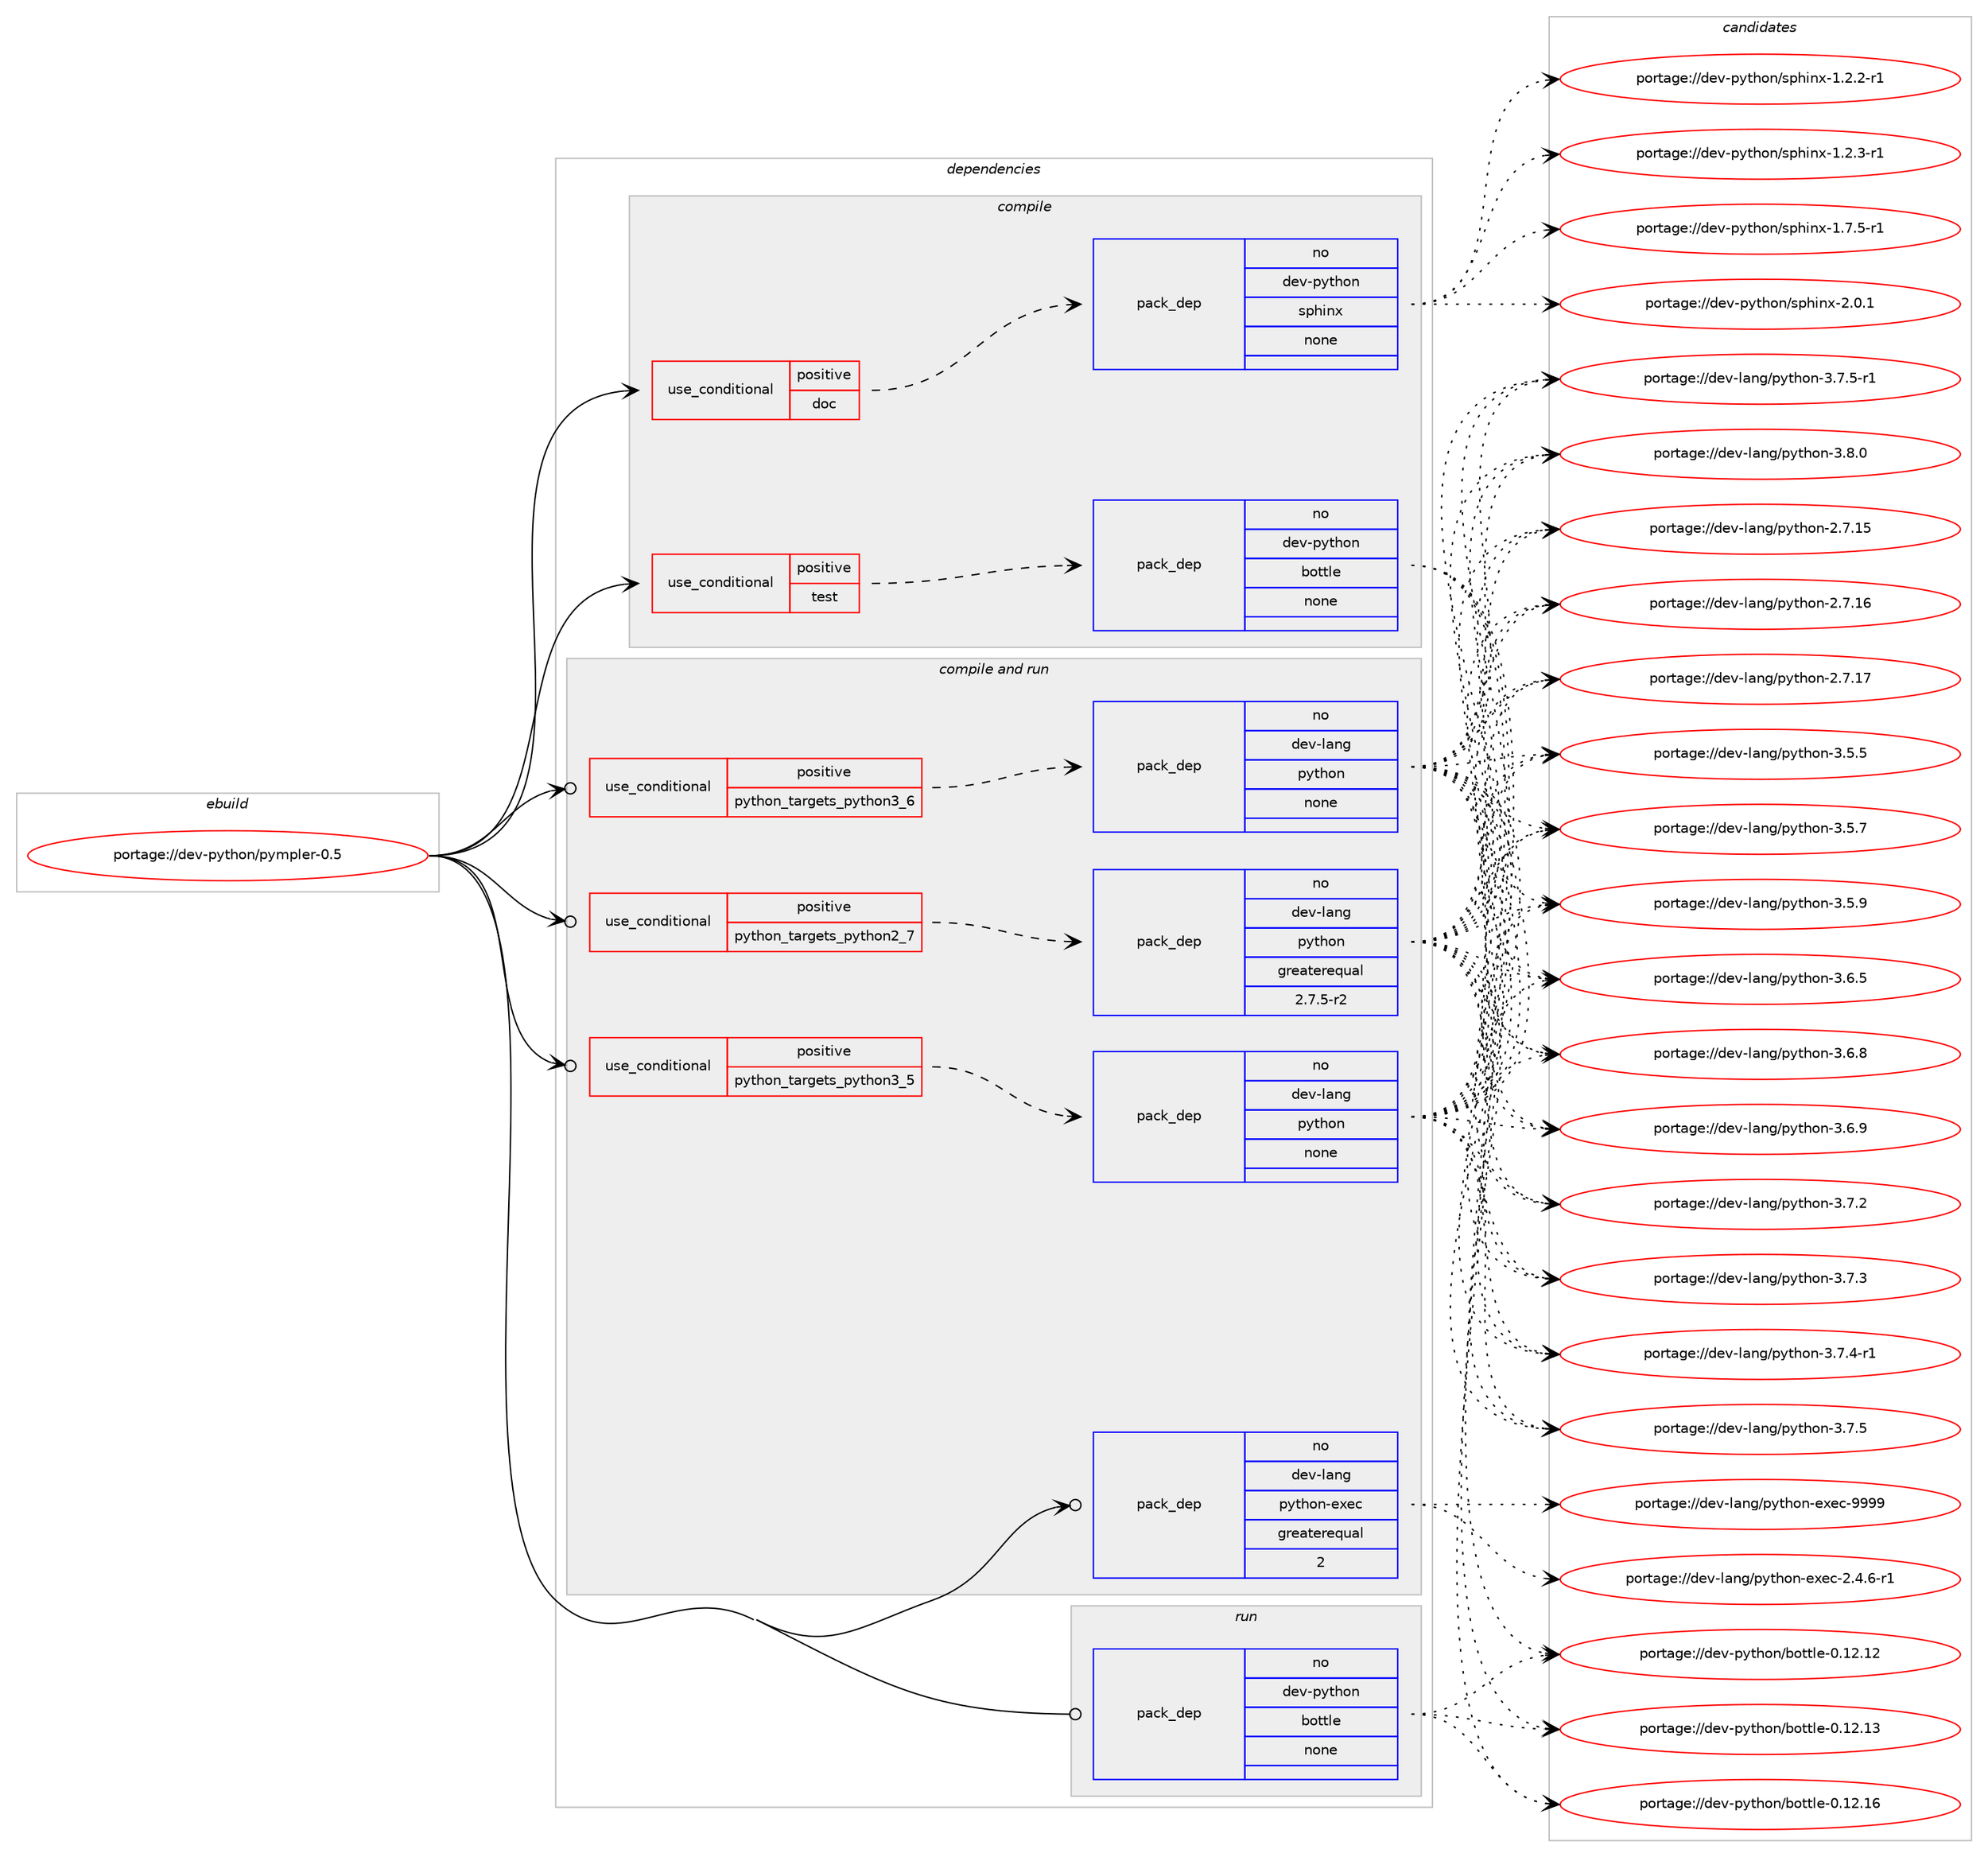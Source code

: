 digraph prolog {

# *************
# Graph options
# *************

newrank=true;
concentrate=true;
compound=true;
graph [rankdir=LR,fontname=Helvetica,fontsize=10,ranksep=1.5];#, ranksep=2.5, nodesep=0.2];
edge  [arrowhead=vee];
node  [fontname=Helvetica,fontsize=10];

# **********
# The ebuild
# **********

subgraph cluster_leftcol {
color=gray;
rank=same;
label=<<i>ebuild</i>>;
id [label="portage://dev-python/pympler-0.5", color=red, width=4, href="../dev-python/pympler-0.5.svg"];
}

# ****************
# The dependencies
# ****************

subgraph cluster_midcol {
color=gray;
label=<<i>dependencies</i>>;
subgraph cluster_compile {
fillcolor="#eeeeee";
style=filled;
label=<<i>compile</i>>;
subgraph cond35568 {
dependency162010 [label=<<TABLE BORDER="0" CELLBORDER="1" CELLSPACING="0" CELLPADDING="4"><TR><TD ROWSPAN="3" CELLPADDING="10">use_conditional</TD></TR><TR><TD>positive</TD></TR><TR><TD>doc</TD></TR></TABLE>>, shape=none, color=red];
subgraph pack123073 {
dependency162011 [label=<<TABLE BORDER="0" CELLBORDER="1" CELLSPACING="0" CELLPADDING="4" WIDTH="220"><TR><TD ROWSPAN="6" CELLPADDING="30">pack_dep</TD></TR><TR><TD WIDTH="110">no</TD></TR><TR><TD>dev-python</TD></TR><TR><TD>sphinx</TD></TR><TR><TD>none</TD></TR><TR><TD></TD></TR></TABLE>>, shape=none, color=blue];
}
dependency162010:e -> dependency162011:w [weight=20,style="dashed",arrowhead="vee"];
}
id:e -> dependency162010:w [weight=20,style="solid",arrowhead="vee"];
subgraph cond35569 {
dependency162012 [label=<<TABLE BORDER="0" CELLBORDER="1" CELLSPACING="0" CELLPADDING="4"><TR><TD ROWSPAN="3" CELLPADDING="10">use_conditional</TD></TR><TR><TD>positive</TD></TR><TR><TD>test</TD></TR></TABLE>>, shape=none, color=red];
subgraph pack123074 {
dependency162013 [label=<<TABLE BORDER="0" CELLBORDER="1" CELLSPACING="0" CELLPADDING="4" WIDTH="220"><TR><TD ROWSPAN="6" CELLPADDING="30">pack_dep</TD></TR><TR><TD WIDTH="110">no</TD></TR><TR><TD>dev-python</TD></TR><TR><TD>bottle</TD></TR><TR><TD>none</TD></TR><TR><TD></TD></TR></TABLE>>, shape=none, color=blue];
}
dependency162012:e -> dependency162013:w [weight=20,style="dashed",arrowhead="vee"];
}
id:e -> dependency162012:w [weight=20,style="solid",arrowhead="vee"];
}
subgraph cluster_compileandrun {
fillcolor="#eeeeee";
style=filled;
label=<<i>compile and run</i>>;
subgraph cond35570 {
dependency162014 [label=<<TABLE BORDER="0" CELLBORDER="1" CELLSPACING="0" CELLPADDING="4"><TR><TD ROWSPAN="3" CELLPADDING="10">use_conditional</TD></TR><TR><TD>positive</TD></TR><TR><TD>python_targets_python2_7</TD></TR></TABLE>>, shape=none, color=red];
subgraph pack123075 {
dependency162015 [label=<<TABLE BORDER="0" CELLBORDER="1" CELLSPACING="0" CELLPADDING="4" WIDTH="220"><TR><TD ROWSPAN="6" CELLPADDING="30">pack_dep</TD></TR><TR><TD WIDTH="110">no</TD></TR><TR><TD>dev-lang</TD></TR><TR><TD>python</TD></TR><TR><TD>greaterequal</TD></TR><TR><TD>2.7.5-r2</TD></TR></TABLE>>, shape=none, color=blue];
}
dependency162014:e -> dependency162015:w [weight=20,style="dashed",arrowhead="vee"];
}
id:e -> dependency162014:w [weight=20,style="solid",arrowhead="odotvee"];
subgraph cond35571 {
dependency162016 [label=<<TABLE BORDER="0" CELLBORDER="1" CELLSPACING="0" CELLPADDING="4"><TR><TD ROWSPAN="3" CELLPADDING="10">use_conditional</TD></TR><TR><TD>positive</TD></TR><TR><TD>python_targets_python3_5</TD></TR></TABLE>>, shape=none, color=red];
subgraph pack123076 {
dependency162017 [label=<<TABLE BORDER="0" CELLBORDER="1" CELLSPACING="0" CELLPADDING="4" WIDTH="220"><TR><TD ROWSPAN="6" CELLPADDING="30">pack_dep</TD></TR><TR><TD WIDTH="110">no</TD></TR><TR><TD>dev-lang</TD></TR><TR><TD>python</TD></TR><TR><TD>none</TD></TR><TR><TD></TD></TR></TABLE>>, shape=none, color=blue];
}
dependency162016:e -> dependency162017:w [weight=20,style="dashed",arrowhead="vee"];
}
id:e -> dependency162016:w [weight=20,style="solid",arrowhead="odotvee"];
subgraph cond35572 {
dependency162018 [label=<<TABLE BORDER="0" CELLBORDER="1" CELLSPACING="0" CELLPADDING="4"><TR><TD ROWSPAN="3" CELLPADDING="10">use_conditional</TD></TR><TR><TD>positive</TD></TR><TR><TD>python_targets_python3_6</TD></TR></TABLE>>, shape=none, color=red];
subgraph pack123077 {
dependency162019 [label=<<TABLE BORDER="0" CELLBORDER="1" CELLSPACING="0" CELLPADDING="4" WIDTH="220"><TR><TD ROWSPAN="6" CELLPADDING="30">pack_dep</TD></TR><TR><TD WIDTH="110">no</TD></TR><TR><TD>dev-lang</TD></TR><TR><TD>python</TD></TR><TR><TD>none</TD></TR><TR><TD></TD></TR></TABLE>>, shape=none, color=blue];
}
dependency162018:e -> dependency162019:w [weight=20,style="dashed",arrowhead="vee"];
}
id:e -> dependency162018:w [weight=20,style="solid",arrowhead="odotvee"];
subgraph pack123078 {
dependency162020 [label=<<TABLE BORDER="0" CELLBORDER="1" CELLSPACING="0" CELLPADDING="4" WIDTH="220"><TR><TD ROWSPAN="6" CELLPADDING="30">pack_dep</TD></TR><TR><TD WIDTH="110">no</TD></TR><TR><TD>dev-lang</TD></TR><TR><TD>python-exec</TD></TR><TR><TD>greaterequal</TD></TR><TR><TD>2</TD></TR></TABLE>>, shape=none, color=blue];
}
id:e -> dependency162020:w [weight=20,style="solid",arrowhead="odotvee"];
}
subgraph cluster_run {
fillcolor="#eeeeee";
style=filled;
label=<<i>run</i>>;
subgraph pack123079 {
dependency162021 [label=<<TABLE BORDER="0" CELLBORDER="1" CELLSPACING="0" CELLPADDING="4" WIDTH="220"><TR><TD ROWSPAN="6" CELLPADDING="30">pack_dep</TD></TR><TR><TD WIDTH="110">no</TD></TR><TR><TD>dev-python</TD></TR><TR><TD>bottle</TD></TR><TR><TD>none</TD></TR><TR><TD></TD></TR></TABLE>>, shape=none, color=blue];
}
id:e -> dependency162021:w [weight=20,style="solid",arrowhead="odot"];
}
}

# **************
# The candidates
# **************

subgraph cluster_choices {
rank=same;
color=gray;
label=<<i>candidates</i>>;

subgraph choice123073 {
color=black;
nodesep=1;
choiceportage10010111845112121116104111110471151121041051101204549465046504511449 [label="portage://dev-python/sphinx-1.2.2-r1", color=red, width=4,href="../dev-python/sphinx-1.2.2-r1.svg"];
choiceportage10010111845112121116104111110471151121041051101204549465046514511449 [label="portage://dev-python/sphinx-1.2.3-r1", color=red, width=4,href="../dev-python/sphinx-1.2.3-r1.svg"];
choiceportage10010111845112121116104111110471151121041051101204549465546534511449 [label="portage://dev-python/sphinx-1.7.5-r1", color=red, width=4,href="../dev-python/sphinx-1.7.5-r1.svg"];
choiceportage1001011184511212111610411111047115112104105110120455046484649 [label="portage://dev-python/sphinx-2.0.1", color=red, width=4,href="../dev-python/sphinx-2.0.1.svg"];
dependency162011:e -> choiceportage10010111845112121116104111110471151121041051101204549465046504511449:w [style=dotted,weight="100"];
dependency162011:e -> choiceportage10010111845112121116104111110471151121041051101204549465046514511449:w [style=dotted,weight="100"];
dependency162011:e -> choiceportage10010111845112121116104111110471151121041051101204549465546534511449:w [style=dotted,weight="100"];
dependency162011:e -> choiceportage1001011184511212111610411111047115112104105110120455046484649:w [style=dotted,weight="100"];
}
subgraph choice123074 {
color=black;
nodesep=1;
choiceportage1001011184511212111610411111047981111161161081014548464950464950 [label="portage://dev-python/bottle-0.12.12", color=red, width=4,href="../dev-python/bottle-0.12.12.svg"];
choiceportage1001011184511212111610411111047981111161161081014548464950464951 [label="portage://dev-python/bottle-0.12.13", color=red, width=4,href="../dev-python/bottle-0.12.13.svg"];
choiceportage1001011184511212111610411111047981111161161081014548464950464954 [label="portage://dev-python/bottle-0.12.16", color=red, width=4,href="../dev-python/bottle-0.12.16.svg"];
dependency162013:e -> choiceportage1001011184511212111610411111047981111161161081014548464950464950:w [style=dotted,weight="100"];
dependency162013:e -> choiceportage1001011184511212111610411111047981111161161081014548464950464951:w [style=dotted,weight="100"];
dependency162013:e -> choiceportage1001011184511212111610411111047981111161161081014548464950464954:w [style=dotted,weight="100"];
}
subgraph choice123075 {
color=black;
nodesep=1;
choiceportage10010111845108971101034711212111610411111045504655464953 [label="portage://dev-lang/python-2.7.15", color=red, width=4,href="../dev-lang/python-2.7.15.svg"];
choiceportage10010111845108971101034711212111610411111045504655464954 [label="portage://dev-lang/python-2.7.16", color=red, width=4,href="../dev-lang/python-2.7.16.svg"];
choiceportage10010111845108971101034711212111610411111045504655464955 [label="portage://dev-lang/python-2.7.17", color=red, width=4,href="../dev-lang/python-2.7.17.svg"];
choiceportage100101118451089711010347112121116104111110455146534653 [label="portage://dev-lang/python-3.5.5", color=red, width=4,href="../dev-lang/python-3.5.5.svg"];
choiceportage100101118451089711010347112121116104111110455146534655 [label="portage://dev-lang/python-3.5.7", color=red, width=4,href="../dev-lang/python-3.5.7.svg"];
choiceportage100101118451089711010347112121116104111110455146534657 [label="portage://dev-lang/python-3.5.9", color=red, width=4,href="../dev-lang/python-3.5.9.svg"];
choiceportage100101118451089711010347112121116104111110455146544653 [label="portage://dev-lang/python-3.6.5", color=red, width=4,href="../dev-lang/python-3.6.5.svg"];
choiceportage100101118451089711010347112121116104111110455146544656 [label="portage://dev-lang/python-3.6.8", color=red, width=4,href="../dev-lang/python-3.6.8.svg"];
choiceportage100101118451089711010347112121116104111110455146544657 [label="portage://dev-lang/python-3.6.9", color=red, width=4,href="../dev-lang/python-3.6.9.svg"];
choiceportage100101118451089711010347112121116104111110455146554650 [label="portage://dev-lang/python-3.7.2", color=red, width=4,href="../dev-lang/python-3.7.2.svg"];
choiceportage100101118451089711010347112121116104111110455146554651 [label="portage://dev-lang/python-3.7.3", color=red, width=4,href="../dev-lang/python-3.7.3.svg"];
choiceportage1001011184510897110103471121211161041111104551465546524511449 [label="portage://dev-lang/python-3.7.4-r1", color=red, width=4,href="../dev-lang/python-3.7.4-r1.svg"];
choiceportage100101118451089711010347112121116104111110455146554653 [label="portage://dev-lang/python-3.7.5", color=red, width=4,href="../dev-lang/python-3.7.5.svg"];
choiceportage1001011184510897110103471121211161041111104551465546534511449 [label="portage://dev-lang/python-3.7.5-r1", color=red, width=4,href="../dev-lang/python-3.7.5-r1.svg"];
choiceportage100101118451089711010347112121116104111110455146564648 [label="portage://dev-lang/python-3.8.0", color=red, width=4,href="../dev-lang/python-3.8.0.svg"];
dependency162015:e -> choiceportage10010111845108971101034711212111610411111045504655464953:w [style=dotted,weight="100"];
dependency162015:e -> choiceportage10010111845108971101034711212111610411111045504655464954:w [style=dotted,weight="100"];
dependency162015:e -> choiceportage10010111845108971101034711212111610411111045504655464955:w [style=dotted,weight="100"];
dependency162015:e -> choiceportage100101118451089711010347112121116104111110455146534653:w [style=dotted,weight="100"];
dependency162015:e -> choiceportage100101118451089711010347112121116104111110455146534655:w [style=dotted,weight="100"];
dependency162015:e -> choiceportage100101118451089711010347112121116104111110455146534657:w [style=dotted,weight="100"];
dependency162015:e -> choiceportage100101118451089711010347112121116104111110455146544653:w [style=dotted,weight="100"];
dependency162015:e -> choiceportage100101118451089711010347112121116104111110455146544656:w [style=dotted,weight="100"];
dependency162015:e -> choiceportage100101118451089711010347112121116104111110455146544657:w [style=dotted,weight="100"];
dependency162015:e -> choiceportage100101118451089711010347112121116104111110455146554650:w [style=dotted,weight="100"];
dependency162015:e -> choiceportage100101118451089711010347112121116104111110455146554651:w [style=dotted,weight="100"];
dependency162015:e -> choiceportage1001011184510897110103471121211161041111104551465546524511449:w [style=dotted,weight="100"];
dependency162015:e -> choiceportage100101118451089711010347112121116104111110455146554653:w [style=dotted,weight="100"];
dependency162015:e -> choiceportage1001011184510897110103471121211161041111104551465546534511449:w [style=dotted,weight="100"];
dependency162015:e -> choiceportage100101118451089711010347112121116104111110455146564648:w [style=dotted,weight="100"];
}
subgraph choice123076 {
color=black;
nodesep=1;
choiceportage10010111845108971101034711212111610411111045504655464953 [label="portage://dev-lang/python-2.7.15", color=red, width=4,href="../dev-lang/python-2.7.15.svg"];
choiceportage10010111845108971101034711212111610411111045504655464954 [label="portage://dev-lang/python-2.7.16", color=red, width=4,href="../dev-lang/python-2.7.16.svg"];
choiceportage10010111845108971101034711212111610411111045504655464955 [label="portage://dev-lang/python-2.7.17", color=red, width=4,href="../dev-lang/python-2.7.17.svg"];
choiceportage100101118451089711010347112121116104111110455146534653 [label="portage://dev-lang/python-3.5.5", color=red, width=4,href="../dev-lang/python-3.5.5.svg"];
choiceportage100101118451089711010347112121116104111110455146534655 [label="portage://dev-lang/python-3.5.7", color=red, width=4,href="../dev-lang/python-3.5.7.svg"];
choiceportage100101118451089711010347112121116104111110455146534657 [label="portage://dev-lang/python-3.5.9", color=red, width=4,href="../dev-lang/python-3.5.9.svg"];
choiceportage100101118451089711010347112121116104111110455146544653 [label="portage://dev-lang/python-3.6.5", color=red, width=4,href="../dev-lang/python-3.6.5.svg"];
choiceportage100101118451089711010347112121116104111110455146544656 [label="portage://dev-lang/python-3.6.8", color=red, width=4,href="../dev-lang/python-3.6.8.svg"];
choiceportage100101118451089711010347112121116104111110455146544657 [label="portage://dev-lang/python-3.6.9", color=red, width=4,href="../dev-lang/python-3.6.9.svg"];
choiceportage100101118451089711010347112121116104111110455146554650 [label="portage://dev-lang/python-3.7.2", color=red, width=4,href="../dev-lang/python-3.7.2.svg"];
choiceportage100101118451089711010347112121116104111110455146554651 [label="portage://dev-lang/python-3.7.3", color=red, width=4,href="../dev-lang/python-3.7.3.svg"];
choiceportage1001011184510897110103471121211161041111104551465546524511449 [label="portage://dev-lang/python-3.7.4-r1", color=red, width=4,href="../dev-lang/python-3.7.4-r1.svg"];
choiceportage100101118451089711010347112121116104111110455146554653 [label="portage://dev-lang/python-3.7.5", color=red, width=4,href="../dev-lang/python-3.7.5.svg"];
choiceportage1001011184510897110103471121211161041111104551465546534511449 [label="portage://dev-lang/python-3.7.5-r1", color=red, width=4,href="../dev-lang/python-3.7.5-r1.svg"];
choiceportage100101118451089711010347112121116104111110455146564648 [label="portage://dev-lang/python-3.8.0", color=red, width=4,href="../dev-lang/python-3.8.0.svg"];
dependency162017:e -> choiceportage10010111845108971101034711212111610411111045504655464953:w [style=dotted,weight="100"];
dependency162017:e -> choiceportage10010111845108971101034711212111610411111045504655464954:w [style=dotted,weight="100"];
dependency162017:e -> choiceportage10010111845108971101034711212111610411111045504655464955:w [style=dotted,weight="100"];
dependency162017:e -> choiceportage100101118451089711010347112121116104111110455146534653:w [style=dotted,weight="100"];
dependency162017:e -> choiceportage100101118451089711010347112121116104111110455146534655:w [style=dotted,weight="100"];
dependency162017:e -> choiceportage100101118451089711010347112121116104111110455146534657:w [style=dotted,weight="100"];
dependency162017:e -> choiceportage100101118451089711010347112121116104111110455146544653:w [style=dotted,weight="100"];
dependency162017:e -> choiceportage100101118451089711010347112121116104111110455146544656:w [style=dotted,weight="100"];
dependency162017:e -> choiceportage100101118451089711010347112121116104111110455146544657:w [style=dotted,weight="100"];
dependency162017:e -> choiceportage100101118451089711010347112121116104111110455146554650:w [style=dotted,weight="100"];
dependency162017:e -> choiceportage100101118451089711010347112121116104111110455146554651:w [style=dotted,weight="100"];
dependency162017:e -> choiceportage1001011184510897110103471121211161041111104551465546524511449:w [style=dotted,weight="100"];
dependency162017:e -> choiceportage100101118451089711010347112121116104111110455146554653:w [style=dotted,weight="100"];
dependency162017:e -> choiceportage1001011184510897110103471121211161041111104551465546534511449:w [style=dotted,weight="100"];
dependency162017:e -> choiceportage100101118451089711010347112121116104111110455146564648:w [style=dotted,weight="100"];
}
subgraph choice123077 {
color=black;
nodesep=1;
choiceportage10010111845108971101034711212111610411111045504655464953 [label="portage://dev-lang/python-2.7.15", color=red, width=4,href="../dev-lang/python-2.7.15.svg"];
choiceportage10010111845108971101034711212111610411111045504655464954 [label="portage://dev-lang/python-2.7.16", color=red, width=4,href="../dev-lang/python-2.7.16.svg"];
choiceportage10010111845108971101034711212111610411111045504655464955 [label="portage://dev-lang/python-2.7.17", color=red, width=4,href="../dev-lang/python-2.7.17.svg"];
choiceportage100101118451089711010347112121116104111110455146534653 [label="portage://dev-lang/python-3.5.5", color=red, width=4,href="../dev-lang/python-3.5.5.svg"];
choiceportage100101118451089711010347112121116104111110455146534655 [label="portage://dev-lang/python-3.5.7", color=red, width=4,href="../dev-lang/python-3.5.7.svg"];
choiceportage100101118451089711010347112121116104111110455146534657 [label="portage://dev-lang/python-3.5.9", color=red, width=4,href="../dev-lang/python-3.5.9.svg"];
choiceportage100101118451089711010347112121116104111110455146544653 [label="portage://dev-lang/python-3.6.5", color=red, width=4,href="../dev-lang/python-3.6.5.svg"];
choiceportage100101118451089711010347112121116104111110455146544656 [label="portage://dev-lang/python-3.6.8", color=red, width=4,href="../dev-lang/python-3.6.8.svg"];
choiceportage100101118451089711010347112121116104111110455146544657 [label="portage://dev-lang/python-3.6.9", color=red, width=4,href="../dev-lang/python-3.6.9.svg"];
choiceportage100101118451089711010347112121116104111110455146554650 [label="portage://dev-lang/python-3.7.2", color=red, width=4,href="../dev-lang/python-3.7.2.svg"];
choiceportage100101118451089711010347112121116104111110455146554651 [label="portage://dev-lang/python-3.7.3", color=red, width=4,href="../dev-lang/python-3.7.3.svg"];
choiceportage1001011184510897110103471121211161041111104551465546524511449 [label="portage://dev-lang/python-3.7.4-r1", color=red, width=4,href="../dev-lang/python-3.7.4-r1.svg"];
choiceportage100101118451089711010347112121116104111110455146554653 [label="portage://dev-lang/python-3.7.5", color=red, width=4,href="../dev-lang/python-3.7.5.svg"];
choiceportage1001011184510897110103471121211161041111104551465546534511449 [label="portage://dev-lang/python-3.7.5-r1", color=red, width=4,href="../dev-lang/python-3.7.5-r1.svg"];
choiceportage100101118451089711010347112121116104111110455146564648 [label="portage://dev-lang/python-3.8.0", color=red, width=4,href="../dev-lang/python-3.8.0.svg"];
dependency162019:e -> choiceportage10010111845108971101034711212111610411111045504655464953:w [style=dotted,weight="100"];
dependency162019:e -> choiceportage10010111845108971101034711212111610411111045504655464954:w [style=dotted,weight="100"];
dependency162019:e -> choiceportage10010111845108971101034711212111610411111045504655464955:w [style=dotted,weight="100"];
dependency162019:e -> choiceportage100101118451089711010347112121116104111110455146534653:w [style=dotted,weight="100"];
dependency162019:e -> choiceportage100101118451089711010347112121116104111110455146534655:w [style=dotted,weight="100"];
dependency162019:e -> choiceportage100101118451089711010347112121116104111110455146534657:w [style=dotted,weight="100"];
dependency162019:e -> choiceportage100101118451089711010347112121116104111110455146544653:w [style=dotted,weight="100"];
dependency162019:e -> choiceportage100101118451089711010347112121116104111110455146544656:w [style=dotted,weight="100"];
dependency162019:e -> choiceportage100101118451089711010347112121116104111110455146544657:w [style=dotted,weight="100"];
dependency162019:e -> choiceportage100101118451089711010347112121116104111110455146554650:w [style=dotted,weight="100"];
dependency162019:e -> choiceportage100101118451089711010347112121116104111110455146554651:w [style=dotted,weight="100"];
dependency162019:e -> choiceportage1001011184510897110103471121211161041111104551465546524511449:w [style=dotted,weight="100"];
dependency162019:e -> choiceportage100101118451089711010347112121116104111110455146554653:w [style=dotted,weight="100"];
dependency162019:e -> choiceportage1001011184510897110103471121211161041111104551465546534511449:w [style=dotted,weight="100"];
dependency162019:e -> choiceportage100101118451089711010347112121116104111110455146564648:w [style=dotted,weight="100"];
}
subgraph choice123078 {
color=black;
nodesep=1;
choiceportage10010111845108971101034711212111610411111045101120101994550465246544511449 [label="portage://dev-lang/python-exec-2.4.6-r1", color=red, width=4,href="../dev-lang/python-exec-2.4.6-r1.svg"];
choiceportage10010111845108971101034711212111610411111045101120101994557575757 [label="portage://dev-lang/python-exec-9999", color=red, width=4,href="../dev-lang/python-exec-9999.svg"];
dependency162020:e -> choiceportage10010111845108971101034711212111610411111045101120101994550465246544511449:w [style=dotted,weight="100"];
dependency162020:e -> choiceportage10010111845108971101034711212111610411111045101120101994557575757:w [style=dotted,weight="100"];
}
subgraph choice123079 {
color=black;
nodesep=1;
choiceportage1001011184511212111610411111047981111161161081014548464950464950 [label="portage://dev-python/bottle-0.12.12", color=red, width=4,href="../dev-python/bottle-0.12.12.svg"];
choiceportage1001011184511212111610411111047981111161161081014548464950464951 [label="portage://dev-python/bottle-0.12.13", color=red, width=4,href="../dev-python/bottle-0.12.13.svg"];
choiceportage1001011184511212111610411111047981111161161081014548464950464954 [label="portage://dev-python/bottle-0.12.16", color=red, width=4,href="../dev-python/bottle-0.12.16.svg"];
dependency162021:e -> choiceportage1001011184511212111610411111047981111161161081014548464950464950:w [style=dotted,weight="100"];
dependency162021:e -> choiceportage1001011184511212111610411111047981111161161081014548464950464951:w [style=dotted,weight="100"];
dependency162021:e -> choiceportage1001011184511212111610411111047981111161161081014548464950464954:w [style=dotted,weight="100"];
}
}

}

